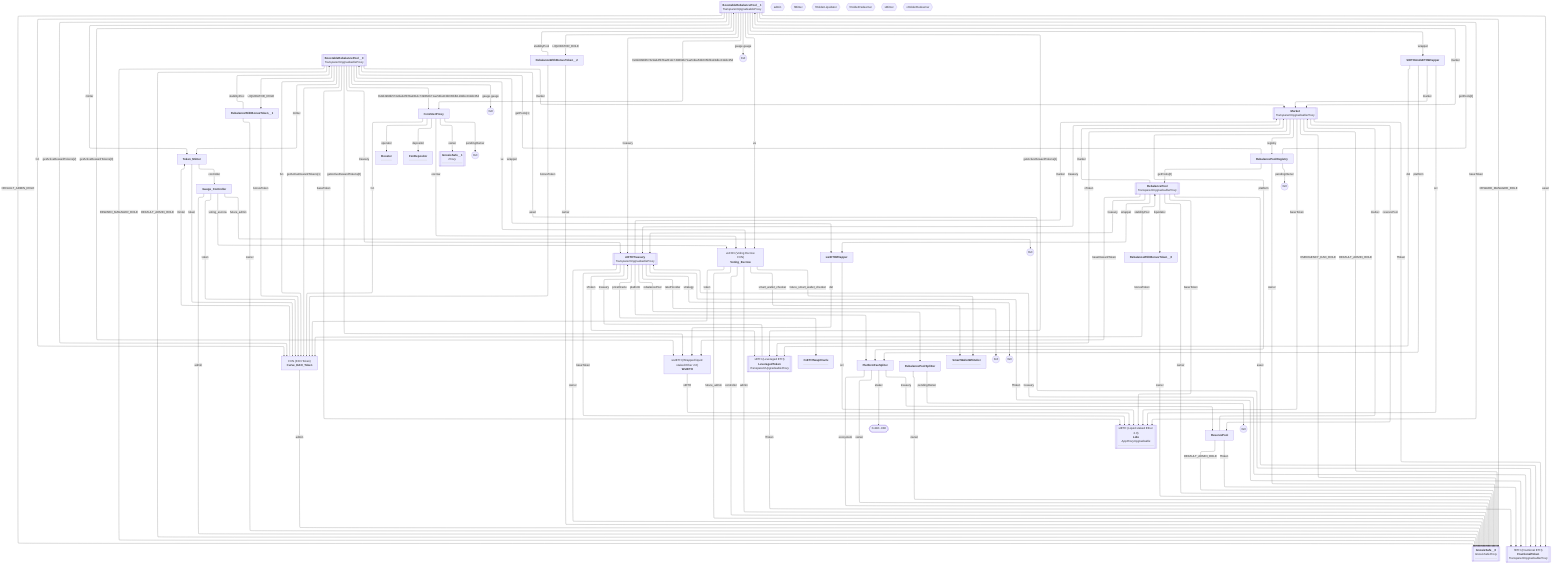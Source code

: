 %%{init: {"flowchart": {"defaultRenderer": "elk"}} }%%
flowchart TB

0x11E91BB6d1334585AA37D8F4fde3932C7960B938(["0x11E..938"]):::address
click 0x11E91BB6d1334585AA37D8F4fde3932C7960B938 "https://etherscan.io/address/0x11E91BB6d1334585AA37D8F4fde3932C7960B938"

0xc6dEe5913e010895F3702bc43a40d661B13a40BD[["<b>BoostableRebalancePool__0</b><br><i>TransparentUpgradeableProxy</i>"]]:::contract
click 0xc6dEe5913e010895F3702bc43a40d661B13a40BD "https://etherscan.io/address/0xc6dEe5913e010895F3702bc43a40d661B13a40BD#code"

0xc6dEe5913e010895F3702bc43a40d661B13a40BD -- LIQUIDATOR_ROLE --> 0x74E9234A6e03c382A01Bb942B1aF05B639371309

0xc6dEe5913e010895F3702bc43a40d661B13a40BD -- DEFAULT_ADMIN_ROLE --> 0x26B2ec4E02ebe2F54583af25b647b1D619e67BbF

0xc6dEe5913e010895F3702bc43a40d661B13a40BD -- REWARD_MANAGER_ROLE --> 0x26B2ec4E02ebe2F54583af25b647b1D619e67BbF

0xc6dEe5913e010895F3702bc43a40d661B13a40BD -- 0x8d4998b5742dab4ffcf0a281dc749862b71ae54ba53b035bfb1d3dbc23ddc35d --> 0xd11a4Ee017cA0BECA8FA45fF2abFe9C6267b7881

0xc6dEe5913e010895F3702bc43a40d661B13a40BD -- asset --> 0x53805A76E1f5ebbFE7115F16f9c87C2f7e633726

0xc6dEe5913e010895F3702bc43a40d661B13a40BD -- baseToken --> 0xae7ab96520DE3A18E5e111B5EaAb095312D7fE84

0xc6dEe5913e010895F3702bc43a40d661B13a40BD -- fxn --> 0x365AccFCa291e7D3914637ABf1F7635dB165Bb09

0xc6dEe5913e010895F3702bc43a40d661B13a40BD-gauge.gauge0x0((0x0))
0xc6dEe5913e010895F3702bc43a40d661B13a40BD -- gauge.gauge --> 0xc6dEe5913e010895F3702bc43a40d661B13a40BD-gauge.gauge0x0

0xc6dEe5913e010895F3702bc43a40d661B13a40BD -- getActiveRewardTokens[0] --> 0x7f39C581F595B53c5cb19bD0b3f8dA6c935E2Ca0

0xc6dEe5913e010895F3702bc43a40d661B13a40BD -- getActiveRewardTokens[1] --> 0x365AccFCa291e7D3914637ABf1F7635dB165Bb09

0xc6dEe5913e010895F3702bc43a40d661B13a40BD -- market --> 0xe7b9c7c9cA85340b8c06fb805f7775e3015108dB

0xc6dEe5913e010895F3702bc43a40d661B13a40BD -- minter --> 0xC8b194925D55d5dE9555AD1db74c149329F71DeF

0xc6dEe5913e010895F3702bc43a40d661B13a40BD -- treasury --> 0x0e5CAA5c889Bdf053c9A76395f62267E653AFbb0

0xc6dEe5913e010895F3702bc43a40d661B13a40BD -- ve --> 0xEC6B8A3F3605B083F7044C0F31f2cac0caf1d469

0xc6dEe5913e010895F3702bc43a40d661B13a40BD -- wrapper --> 0xb09e34dD25d5E88a1E9Ff6F6418109927675B658

0xB87A8332dFb1C76Bb22477dCfEdDeB69865cA9f9[["<b>BoostableRebalancePool__1</b><br><i>TransparentUpgradeableProxy</i>"]]:::contract
click 0xB87A8332dFb1C76Bb22477dCfEdDeB69865cA9f9 "https://etherscan.io/address/0xB87A8332dFb1C76Bb22477dCfEdDeB69865cA9f9#code"

0xB87A8332dFb1C76Bb22477dCfEdDeB69865cA9f9 -- LIQUIDATOR_ROLE --> 0x5a161B94c737326cA115eC46f4Eaf4eEC5037dBE

0xB87A8332dFb1C76Bb22477dCfEdDeB69865cA9f9 -- DEFAULT_ADMIN_ROLE --> 0x26B2ec4E02ebe2F54583af25b647b1D619e67BbF

0xB87A8332dFb1C76Bb22477dCfEdDeB69865cA9f9 -- REWARD_MANAGER_ROLE --> 0x26B2ec4E02ebe2F54583af25b647b1D619e67BbF

0xB87A8332dFb1C76Bb22477dCfEdDeB69865cA9f9 -- 0x8d4998b5742dab4ffcf0a281dc749862b71ae54ba53b035bfb1d3dbc23ddc35d --> 0xd11a4Ee017cA0BECA8FA45fF2abFe9C6267b7881

0xB87A8332dFb1C76Bb22477dCfEdDeB69865cA9f9 -- asset --> 0x53805A76E1f5ebbFE7115F16f9c87C2f7e633726

0xB87A8332dFb1C76Bb22477dCfEdDeB69865cA9f9 -- baseToken --> 0xae7ab96520DE3A18E5e111B5EaAb095312D7fE84

0xB87A8332dFb1C76Bb22477dCfEdDeB69865cA9f9 -- fxn --> 0x365AccFCa291e7D3914637ABf1F7635dB165Bb09

0xB87A8332dFb1C76Bb22477dCfEdDeB69865cA9f9-gauge.gauge0x0((0x0))
0xB87A8332dFb1C76Bb22477dCfEdDeB69865cA9f9 -- gauge.gauge --> 0xB87A8332dFb1C76Bb22477dCfEdDeB69865cA9f9-gauge.gauge0x0

0xB87A8332dFb1C76Bb22477dCfEdDeB69865cA9f9 -- getActiveRewardTokens[0] --> 0x7f39C581F595B53c5cb19bD0b3f8dA6c935E2Ca0

0xB87A8332dFb1C76Bb22477dCfEdDeB69865cA9f9 -- getActiveRewardTokens[1] --> 0xe063F04f280c60aECa68b38341C2eEcBeC703ae2

0xB87A8332dFb1C76Bb22477dCfEdDeB69865cA9f9 -- getActiveRewardTokens[2] --> 0x365AccFCa291e7D3914637ABf1F7635dB165Bb09

0xB87A8332dFb1C76Bb22477dCfEdDeB69865cA9f9 -- market --> 0xe7b9c7c9cA85340b8c06fb805f7775e3015108dB

0xB87A8332dFb1C76Bb22477dCfEdDeB69865cA9f9 -- minter --> 0xC8b194925D55d5dE9555AD1db74c149329F71DeF

0xB87A8332dFb1C76Bb22477dCfEdDeB69865cA9f9 -- treasury --> 0x0e5CAA5c889Bdf053c9A76395f62267E653AFbb0

0xB87A8332dFb1C76Bb22477dCfEdDeB69865cA9f9 -- ve --> 0xEC6B8A3F3605B083F7044C0F31f2cac0caf1d469

0xB87A8332dFb1C76Bb22477dCfEdDeB69865cA9f9 -- wrapper --> 0xC2BdBF323304eaBd9260b42E4d0d429Ca3481d6E

0x91e575C0CC6E8BC530d897d3d425B57B49A821C6["<b>Booster</b><br><hr>"]:::contract
click 0x91e575C0CC6E8BC530d897d3d425B57B49A821C6 "https://etherscan.io/address/0x91e575C0CC6E8BC530d897d3d425B57B49A821C6#code"

0x365AccFCa291e7D3914637ABf1F7635dB165Bb09["FXN (FXN Token)<br><b>Curve_DAO_Token</b>"]:::contract
click 0x365AccFCa291e7D3914637ABf1F7635dB165Bb09 "https://etherscan.io/address/0x365AccFCa291e7D3914637ABf1F7635dB165Bb09#code"

0x365AccFCa291e7D3914637ABf1F7635dB165Bb09 -- admin --> 0x26B2ec4E02ebe2F54583af25b647b1D619e67BbF

0x365AccFCa291e7D3914637ABf1F7635dB165Bb09 -- minter --> 0xC8b194925D55d5dE9555AD1db74c149329F71DeF

0x53805A76E1f5ebbFE7115F16f9c87C2f7e633726[["fETH (Fractional ETH)<br><b>FractionalToken</b><br><i>TransparentUpgradeableProxy</i>"]]:::contract
click 0x53805A76E1f5ebbFE7115F16f9c87C2f7e633726 "https://etherscan.io/address/0x53805A76E1f5ebbFE7115F16f9c87C2f7e633726#code"

0x53805A76E1f5ebbFE7115F16f9c87C2f7e633726 -- treasury --> 0x0e5CAA5c889Bdf053c9A76395f62267E653AFbb0

0xa84360896cE9152d1780c546305BB54125F962d9["<b>FxETHTwapOracle</b><br><hr>"]:::contract
click 0xa84360896cE9152d1780c546305BB54125F962d9 "https://etherscan.io/address/0xa84360896cE9152d1780c546305BB54125F962d9#code"

0x56B3c8eF8A095f8637B6A84942aA898326B82b91["<b>FxnDepositor</b><br><hr>"]:::contract
click 0x56B3c8eF8A095f8637B6A84942aA898326B82b91 "https://etherscan.io/address/0x56B3c8eF8A095f8637B6A84942aA898326B82b91#code"

0xd11a4Ee017cA0BECA8FA45fF2abFe9C6267b7881["<b>FxnVoterProxy</b>"]:::contract
click 0xd11a4Ee017cA0BECA8FA45fF2abFe9C6267b7881 "https://etherscan.io/address/0xd11a4Ee017cA0BECA8FA45fF2abFe9C6267b7881#code"

0xd11a4Ee017cA0BECA8FA45fF2abFe9C6267b7881 -- depositor --> 0x56B3c8eF8A095f8637B6A84942aA898326B82b91

0xd11a4Ee017cA0BECA8FA45fF2abFe9C6267b7881 -- escrow --> 0xEC6B8A3F3605B083F7044C0F31f2cac0caf1d469

0xd11a4Ee017cA0BECA8FA45fF2abFe9C6267b7881 -- fxn --> 0x365AccFCa291e7D3914637ABf1F7635dB165Bb09

0xd11a4Ee017cA0BECA8FA45fF2abFe9C6267b7881 -- operator --> 0x91e575C0CC6E8BC530d897d3d425B57B49A821C6

0xd11a4Ee017cA0BECA8FA45fF2abFe9C6267b7881 -- owner --> 0xa3C5A1e09150B75ff251c1a7815A07182c3de2FB

0xd11a4Ee017cA0BECA8FA45fF2abFe9C6267b7881-pendingOwner0x0((0x0))
0xd11a4Ee017cA0BECA8FA45fF2abFe9C6267b7881 -- pendingOwner --> 0xd11a4Ee017cA0BECA8FA45fF2abFe9C6267b7881-pendingOwner0x0

0xe60eB8098B34eD775ac44B1ddE864e098C6d7f37["<b>Gauge_Controller</b>"]:::contract
click 0xe60eB8098B34eD775ac44B1ddE864e098C6d7f37 "https://etherscan.io/address/0xe60eB8098B34eD775ac44B1ddE864e098C6d7f37#code"

0xe60eB8098B34eD775ac44B1ddE864e098C6d7f37 -- admin --> 0x26B2ec4E02ebe2F54583af25b647b1D619e67BbF

0xe60eB8098B34eD775ac44B1ddE864e098C6d7f37-future_admin0x0((0x0))
0xe60eB8098B34eD775ac44B1ddE864e098C6d7f37 -- future_admin --> 0xe60eB8098B34eD775ac44B1ddE864e098C6d7f37-future_admin0x0

0xe60eB8098B34eD775ac44B1ddE864e098C6d7f37 -- token --> 0x365AccFCa291e7D3914637ABf1F7635dB165Bb09

0xe60eB8098B34eD775ac44B1ddE864e098C6d7f37 -- voting_escrow --> 0xEC6B8A3F3605B083F7044C0F31f2cac0caf1d469

0x26B2ec4E02ebe2F54583af25b647b1D619e67BbF[["<b>GnosisSafe__0</b><br><i>GnosisSafeProxy</i><br><hr>"]]:::contract
click 0x26B2ec4E02ebe2F54583af25b647b1D619e67BbF "https://etherscan.io/address/0x26B2ec4E02ebe2F54583af25b647b1D619e67BbF#code"

0xa3C5A1e09150B75ff251c1a7815A07182c3de2FB[["<b>GnosisSafe__1</b><br><i>Proxy</i><br><hr>"]]:::contract
click 0xa3C5A1e09150B75ff251c1a7815A07182c3de2FB "https://etherscan.io/address/0xa3C5A1e09150B75ff251c1a7815A07182c3de2FB#code"

0xe063F04f280c60aECa68b38341C2eEcBeC703ae2[["xETH (Leveraged ETH)<br><b>LeveragedToken</b><br><i>TransparentUpgradeableProxy</i>"]]:::contract
click 0xe063F04f280c60aECa68b38341C2eEcBeC703ae2 "https://etherscan.io/address/0xe063F04f280c60aECa68b38341C2eEcBeC703ae2#code"

0xe063F04f280c60aECa68b38341C2eEcBeC703ae2 -- fToken --> 0x53805A76E1f5ebbFE7115F16f9c87C2f7e633726

0xe063F04f280c60aECa68b38341C2eEcBeC703ae2 -- treasury --> 0x0e5CAA5c889Bdf053c9A76395f62267E653AFbb0

0xae7ab96520DE3A18E5e111B5EaAb095312D7fE84[["stETH (Liquid staked Ether 2.0)<br><b>Lido</b><br><i>AppProxyUpgradeable</i><br><hr>"]]:::contract
click 0xae7ab96520DE3A18E5e111B5EaAb095312D7fE84 "https://etherscan.io/address/0xae7ab96520DE3A18E5e111B5EaAb095312D7fE84#code"

0xe7b9c7c9cA85340b8c06fb805f7775e3015108dB[["<b>Market</b><br><i>TransparentUpgradeableProxy</i>"]]:::contract
click 0xe7b9c7c9cA85340b8c06fb805f7775e3015108dB "https://etherscan.io/address/0xe7b9c7c9cA85340b8c06fb805f7775e3015108dB#code"

0xe7b9c7c9cA85340b8c06fb805f7775e3015108dB -- DEFAULT_ADMIN_ROLE --> 0x26B2ec4E02ebe2F54583af25b647b1D619e67BbF

0xe7b9c7c9cA85340b8c06fb805f7775e3015108dB -- EMERGENCY_DAO_ROLE --> 0x26B2ec4E02ebe2F54583af25b647b1D619e67BbF

0xe7b9c7c9cA85340b8c06fb805f7775e3015108dB -- baseToken --> 0xae7ab96520DE3A18E5e111B5EaAb095312D7fE84

0xe7b9c7c9cA85340b8c06fb805f7775e3015108dB -- fToken --> 0x53805A76E1f5ebbFE7115F16f9c87C2f7e633726

0xe7b9c7c9cA85340b8c06fb805f7775e3015108dB -- platform --> 0x0084C2e1B1823564e597Ff4848a88D61ac63D703

0xe7b9c7c9cA85340b8c06fb805f7775e3015108dB -- registry --> 0x4eEfea49e4D876599765d5375cF7314cD14C9d38

0xe7b9c7c9cA85340b8c06fb805f7775e3015108dB -- reservePool --> 0x5d0Aacf75116d1645Db2B3d1Ca4b303ef0CA3752

0xe7b9c7c9cA85340b8c06fb805f7775e3015108dB -- treasury --> 0x0e5CAA5c889Bdf053c9A76395f62267E653AFbb0

0xe7b9c7c9cA85340b8c06fb805f7775e3015108dB -- xToken --> 0xe063F04f280c60aECa68b38341C2eEcBeC703ae2

0x0084C2e1B1823564e597Ff4848a88D61ac63D703["<b>PlatformFeeSpliter</b>"]:::contract
click 0x0084C2e1B1823564e597Ff4848a88D61ac63D703 "https://etherscan.io/address/0x0084C2e1B1823564e597Ff4848a88D61ac63D703#code"

0x0084C2e1B1823564e597Ff4848a88D61ac63D703 -- ecosystem --> 0x26B2ec4E02ebe2F54583af25b647b1D619e67BbF

0x0084C2e1B1823564e597Ff4848a88D61ac63D703 -- owner --> 0x26B2ec4E02ebe2F54583af25b647b1D619e67BbF

0x0084C2e1B1823564e597Ff4848a88D61ac63D703 -- staker --> 0x11E91BB6d1334585AA37D8F4fde3932C7960B938

0x0084C2e1B1823564e597Ff4848a88D61ac63D703 -- treasury --> 0x5d0Aacf75116d1645Db2B3d1Ca4b303ef0CA3752

0xa677d95B91530d56791FbA72C01a862f1B01A49e[["<b>RebalancePool</b><br><i>TransparentUpgradeableProxy</i>"]]:::contract
click 0xa677d95B91530d56791FbA72C01a862f1B01A49e "https://etherscan.io/address/0xa677d95B91530d56791FbA72C01a862f1B01A49e#code"

0xa677d95B91530d56791FbA72C01a862f1B01A49e -- asset --> 0x53805A76E1f5ebbFE7115F16f9c87C2f7e633726

0xa677d95B91530d56791FbA72C01a862f1B01A49e -- baseRewardToken --> 0x7f39C581F595B53c5cb19bD0b3f8dA6c935E2Ca0

0xa677d95B91530d56791FbA72C01a862f1B01A49e -- baseToken --> 0xae7ab96520DE3A18E5e111B5EaAb095312D7fE84

0xa677d95B91530d56791FbA72C01a862f1B01A49e -- liquidator --> 0x17f21f468d77E6e35702a9Ae7a9da50Db7F6a4f4

0xa677d95B91530d56791FbA72C01a862f1B01A49e -- market --> 0xe7b9c7c9cA85340b8c06fb805f7775e3015108dB

0xa677d95B91530d56791FbA72C01a862f1B01A49e -- owner --> 0x26B2ec4E02ebe2F54583af25b647b1D619e67BbF

0xa677d95B91530d56791FbA72C01a862f1B01A49e -- treasury --> 0x0e5CAA5c889Bdf053c9A76395f62267E653AFbb0

0xa677d95B91530d56791FbA72C01a862f1B01A49e -- wrapper --> 0xb09e34dD25d5E88a1E9Ff6F6418109927675B658

0x4eEfea49e4D876599765d5375cF7314cD14C9d38["<b>RebalancePoolRegistry</b>"]:::contract
click 0x4eEfea49e4D876599765d5375cF7314cD14C9d38 "https://etherscan.io/address/0x4eEfea49e4D876599765d5375cF7314cD14C9d38#code"

0x4eEfea49e4D876599765d5375cF7314cD14C9d38 -- getPools[0] --> 0xa677d95B91530d56791FbA72C01a862f1B01A49e

0x4eEfea49e4D876599765d5375cF7314cD14C9d38 -- getPools[1] --> 0xc6dEe5913e010895F3702bc43a40d661B13a40BD

0x4eEfea49e4D876599765d5375cF7314cD14C9d38 -- getPools[2] --> 0xB87A8332dFb1C76Bb22477dCfEdDeB69865cA9f9

0x4eEfea49e4D876599765d5375cF7314cD14C9d38 -- owner --> 0x26B2ec4E02ebe2F54583af25b647b1D619e67BbF

0x4eEfea49e4D876599765d5375cF7314cD14C9d38-pendingOwner0x0((0x0))
0x4eEfea49e4D876599765d5375cF7314cD14C9d38 -- pendingOwner --> 0x4eEfea49e4D876599765d5375cF7314cD14C9d38-pendingOwner0x0

0x79c5f5b0753acE25ecdBdA4c2Bc86Ab074B6c2Bb["<b>RebalancePoolSplitter</b>"]:::contract
click 0x79c5f5b0753acE25ecdBdA4c2Bc86Ab074B6c2Bb "https://etherscan.io/address/0x79c5f5b0753acE25ecdBdA4c2Bc86Ab074B6c2Bb#code"

0x79c5f5b0753acE25ecdBdA4c2Bc86Ab074B6c2Bb -- owner --> 0x26B2ec4E02ebe2F54583af25b647b1D619e67BbF

0x79c5f5b0753acE25ecdBdA4c2Bc86Ab074B6c2Bb-pendingOwner0x0((0x0))
0x79c5f5b0753acE25ecdBdA4c2Bc86Ab074B6c2Bb -- pendingOwner --> 0x79c5f5b0753acE25ecdBdA4c2Bc86Ab074B6c2Bb-pendingOwner0x0

0x17f21f468d77E6e35702a9Ae7a9da50Db7F6a4f4["<b>RebalanceWithBonusToken__0</b>"]:::contract
click 0x17f21f468d77E6e35702a9Ae7a9da50Db7F6a4f4 "https://etherscan.io/address/0x17f21f468d77E6e35702a9Ae7a9da50Db7F6a4f4#code"

0x17f21f468d77E6e35702a9Ae7a9da50Db7F6a4f4 -- bonusToken --> 0x365AccFCa291e7D3914637ABf1F7635dB165Bb09

0x17f21f468d77E6e35702a9Ae7a9da50Db7F6a4f4 -- owner --> 0x26B2ec4E02ebe2F54583af25b647b1D619e67BbF

0x17f21f468d77E6e35702a9Ae7a9da50Db7F6a4f4 -- stabilityPool --> 0xa677d95B91530d56791FbA72C01a862f1B01A49e

0x74E9234A6e03c382A01Bb942B1aF05B639371309["<b>RebalanceWithBonusToken__1</b>"]:::contract
click 0x74E9234A6e03c382A01Bb942B1aF05B639371309 "https://etherscan.io/address/0x74E9234A6e03c382A01Bb942B1aF05B639371309#code"

0x74E9234A6e03c382A01Bb942B1aF05B639371309 -- bonusToken --> 0x365AccFCa291e7D3914637ABf1F7635dB165Bb09

0x74E9234A6e03c382A01Bb942B1aF05B639371309 -- owner --> 0x26B2ec4E02ebe2F54583af25b647b1D619e67BbF

0x74E9234A6e03c382A01Bb942B1aF05B639371309 -- stabilityPool --> 0xc6dEe5913e010895F3702bc43a40d661B13a40BD

0x5a161B94c737326cA115eC46f4Eaf4eEC5037dBE["<b>RebalanceWithBonusToken__2</b>"]:::contract
click 0x5a161B94c737326cA115eC46f4Eaf4eEC5037dBE "https://etherscan.io/address/0x5a161B94c737326cA115eC46f4Eaf4eEC5037dBE#code"

0x5a161B94c737326cA115eC46f4Eaf4eEC5037dBE -- bonusToken --> 0x365AccFCa291e7D3914637ABf1F7635dB165Bb09

0x5a161B94c737326cA115eC46f4Eaf4eEC5037dBE -- owner --> 0x26B2ec4E02ebe2F54583af25b647b1D619e67BbF

0x5a161B94c737326cA115eC46f4Eaf4eEC5037dBE -- stabilityPool --> 0xB87A8332dFb1C76Bb22477dCfEdDeB69865cA9f9

0x5d0Aacf75116d1645Db2B3d1Ca4b303ef0CA3752["<b>ReservePool</b>"]:::contract
click 0x5d0Aacf75116d1645Db2B3d1Ca4b303ef0CA3752 "https://etherscan.io/address/0x5d0Aacf75116d1645Db2B3d1Ca4b303ef0CA3752#code"

0x5d0Aacf75116d1645Db2B3d1Ca4b303ef0CA3752 -- DEFAULT_ADMIN_ROLE --> 0x26B2ec4E02ebe2F54583af25b647b1D619e67BbF

0x5d0Aacf75116d1645Db2B3d1Ca4b303ef0CA3752 -- fToken --> 0x53805A76E1f5ebbFE7115F16f9c87C2f7e633726

0x5d0Aacf75116d1645Db2B3d1Ca4b303ef0CA3752 -- market --> 0xe7b9c7c9cA85340b8c06fb805f7775e3015108dB

0xD71B8B76015F296E53D41e8288a8a13eAfFff2ea["<b>SmartWalletWhitelist</b><br><hr>"]:::contract
click 0xD71B8B76015F296E53D41e8288a8a13eAfFff2ea "https://etherscan.io/address/0xD71B8B76015F296E53D41e8288a8a13eAfFff2ea#code"

0xC2BdBF323304eaBd9260b42E4d0d429Ca3481d6E["<b>StETHAndxETHWrapper</b>"]:::contract
click 0xC2BdBF323304eaBd9260b42E4d0d429Ca3481d6E "https://etherscan.io/address/0xC2BdBF323304eaBd9260b42E4d0d429Ca3481d6E#code"

0xC2BdBF323304eaBd9260b42E4d0d429Ca3481d6E -- dst --> 0xe063F04f280c60aECa68b38341C2eEcBeC703ae2

0xC2BdBF323304eaBd9260b42E4d0d429Ca3481d6E -- market --> 0xe7b9c7c9cA85340b8c06fb805f7775e3015108dB

0xC2BdBF323304eaBd9260b42E4d0d429Ca3481d6E -- platform --> 0x0084C2e1B1823564e597Ff4848a88D61ac63D703

0xC2BdBF323304eaBd9260b42E4d0d429Ca3481d6E -- src --> 0xae7ab96520DE3A18E5e111B5EaAb095312D7fE84

0x0e5CAA5c889Bdf053c9A76395f62267E653AFbb0[["<b>stETHTreasury</b><br><i>TransparentUpgradeableProxy</i>"]]:::contract
click 0x0e5CAA5c889Bdf053c9A76395f62267E653AFbb0 "https://etherscan.io/address/0x0e5CAA5c889Bdf053c9A76395f62267E653AFbb0#code"

0x0e5CAA5c889Bdf053c9A76395f62267E653AFbb0 -- baseToken --> 0xae7ab96520DE3A18E5e111B5EaAb095312D7fE84

0x0e5CAA5c889Bdf053c9A76395f62267E653AFbb0 -- fToken --> 0x53805A76E1f5ebbFE7115F16f9c87C2f7e633726

0x0e5CAA5c889Bdf053c9A76395f62267E653AFbb0 -- market --> 0xe7b9c7c9cA85340b8c06fb805f7775e3015108dB

0x0e5CAA5c889Bdf053c9A76395f62267E653AFbb0 -- owner --> 0x26B2ec4E02ebe2F54583af25b647b1D619e67BbF

0x0e5CAA5c889Bdf053c9A76395f62267E653AFbb0 -- platform --> 0x0084C2e1B1823564e597Ff4848a88D61ac63D703

0x0e5CAA5c889Bdf053c9A76395f62267E653AFbb0 -- priceOracle --> 0xa84360896cE9152d1780c546305BB54125F962d9

0x0e5CAA5c889Bdf053c9A76395f62267E653AFbb0-rateProvider0x0((0x0))
0x0e5CAA5c889Bdf053c9A76395f62267E653AFbb0 -- rateProvider --> 0x0e5CAA5c889Bdf053c9A76395f62267E653AFbb0-rateProvider0x0

0x0e5CAA5c889Bdf053c9A76395f62267E653AFbb0 -- rebalancePool --> 0x79c5f5b0753acE25ecdBdA4c2Bc86Ab074B6c2Bb

0x0e5CAA5c889Bdf053c9A76395f62267E653AFbb0-strategy0x0((0x0))
0x0e5CAA5c889Bdf053c9A76395f62267E653AFbb0 -- strategy --> 0x0e5CAA5c889Bdf053c9A76395f62267E653AFbb0-strategy0x0

0x0e5CAA5c889Bdf053c9A76395f62267E653AFbb0 -- xToken --> 0xe063F04f280c60aECa68b38341C2eEcBeC703ae2

0xC8b194925D55d5dE9555AD1db74c149329F71DeF["<b>Token_Minter</b>"]:::contract
click 0xC8b194925D55d5dE9555AD1db74c149329F71DeF "https://etherscan.io/address/0xC8b194925D55d5dE9555AD1db74c149329F71DeF#code"

0xC8b194925D55d5dE9555AD1db74c149329F71DeF -- controller --> 0xe60eB8098B34eD775ac44B1ddE864e098C6d7f37

0xC8b194925D55d5dE9555AD1db74c149329F71DeF -- token --> 0x365AccFCa291e7D3914637ABf1F7635dB165Bb09

0xEC6B8A3F3605B083F7044C0F31f2cac0caf1d469["veFXN (Voting Escrow FXN)<br><b>Voting_Escrow</b>"]:::contract
click 0xEC6B8A3F3605B083F7044C0F31f2cac0caf1d469 "https://etherscan.io/address/0xEC6B8A3F3605B083F7044C0F31f2cac0caf1d469#code"

0xEC6B8A3F3605B083F7044C0F31f2cac0caf1d469 -- admin --> 0x26B2ec4E02ebe2F54583af25b647b1D619e67BbF

0xEC6B8A3F3605B083F7044C0F31f2cac0caf1d469 -- controller --> 0x26B2ec4E02ebe2F54583af25b647b1D619e67BbF

0xEC6B8A3F3605B083F7044C0F31f2cac0caf1d469 -- future_admin --> 0x26B2ec4E02ebe2F54583af25b647b1D619e67BbF

0xEC6B8A3F3605B083F7044C0F31f2cac0caf1d469 -- future_smart_wallet_checker --> 0xD71B8B76015F296E53D41e8288a8a13eAfFff2ea

0xEC6B8A3F3605B083F7044C0F31f2cac0caf1d469 -- smart_wallet_checker --> 0xD71B8B76015F296E53D41e8288a8a13eAfFff2ea

0xEC6B8A3F3605B083F7044C0F31f2cac0caf1d469 -- token --> 0x365AccFCa291e7D3914637ABf1F7635dB165Bb09

0x7f39C581F595B53c5cb19bD0b3f8dA6c935E2Ca0["wstETH (Wrapped liquid staked Ether 2.0)<br><b>WstETH</b>"]:::contract
click 0x7f39C581F595B53c5cb19bD0b3f8dA6c935E2Ca0 "https://etherscan.io/address/0x7f39C581F595B53c5cb19bD0b3f8dA6c935E2Ca0#code"

0x7f39C581F595B53c5cb19bD0b3f8dA6c935E2Ca0 -- stETH --> 0xae7ab96520DE3A18E5e111B5EaAb095312D7fE84

0xb09e34dD25d5E88a1E9Ff6F6418109927675B658["<b>wstETHWrapper</b>"]:::contract
click 0xb09e34dD25d5E88a1E9Ff6F6418109927675B658 "https://etherscan.io/address/0xb09e34dD25d5E88a1E9Ff6F6418109927675B658#code"

0xb09e34dD25d5E88a1E9Ff6F6418109927675B658 -- dst --> 0x7f39C581F595B53c5cb19bD0b3f8dA6c935E2Ca0

0xb09e34dD25d5E88a1E9Ff6F6418109927675B658 -- src --> 0xae7ab96520DE3A18E5e111B5EaAb095312D7fE84

0x70997970C51812dc3A010C7d01b50e0d17dc79C8{{"admin"}}:::address

0x3C44CdDdB6a900fa2b585dd299e03d12FA4293BC{{"fMinter"}}:::address

0x90F79bf6EB2c4f870365E785982E1f101E93b906{{"fHolderLiquidator"}}:::address

0x15d34AAf54267DB7D7c367839AAf71A00a2C6A65{{"fHolderRedeemer"}}:::address

0x9965507D1a55bcC2695C58ba16FB37d819B0A4dc{{"xMinter"}}:::address

0x976EA74026E726554dB657fA54763abd0C3a0aa9{{"xHolderRedeemer"}}:::address